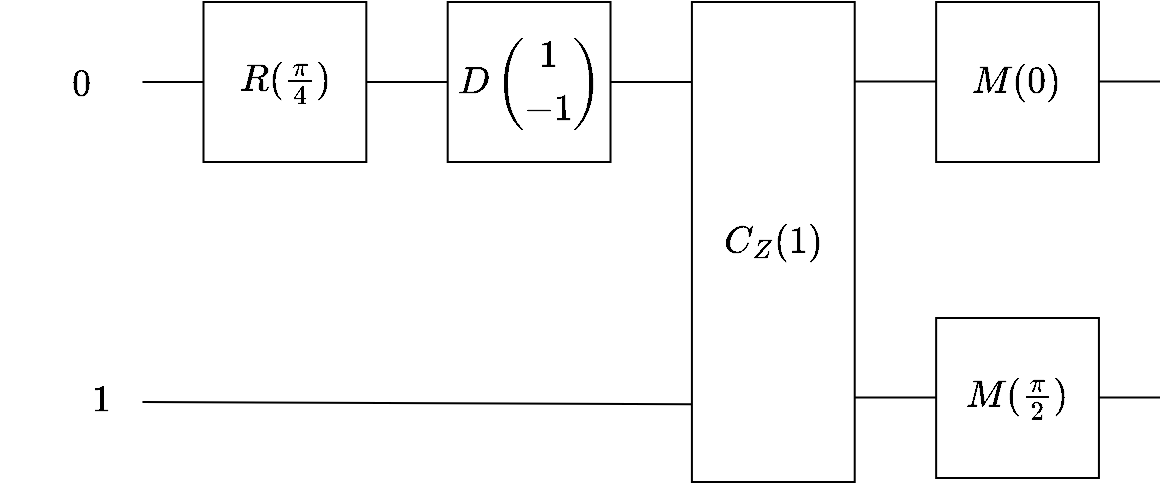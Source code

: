 <mxfile>
    <diagram id="iYqHfR39sjbZLMEoolMR" name="Page-1">
        <mxGraphModel dx="1322" dy="947" grid="1" gridSize="10" guides="1" tooltips="1" connect="1" arrows="1" fold="1" page="1" pageScale="1" pageWidth="850" pageHeight="1100" background="#ffffff" math="1" shadow="0">
            <root>
                <mxCell id="0"/>
                <mxCell id="1" parent="0"/>
                <mxCell id="42" value="" style="group" vertex="1" connectable="0" parent="1">
                    <mxGeometry x="135" y="280" width="580" height="240" as="geometry"/>
                </mxCell>
                <mxCell id="2" value="&lt;font style=&quot;font-size: 16px;&quot;&gt;\(C_Z(1)\)&lt;/font&gt;" style="whiteSpace=wrap;html=1;direction=south;" parent="42" vertex="1">
                    <mxGeometry x="345.965" width="81.404" height="240" as="geometry"/>
                </mxCell>
                <mxCell id="8" value="&lt;font style=&quot;font-size: 16px;&quot;&gt;\(1\)&lt;/font&gt;" style="text;html=1;align=center;verticalAlign=top;resizable=0;points=[];autosize=1;strokeColor=none;fillColor=none;" parent="42" vertex="1">
                    <mxGeometry x="25" y="183" width="50" height="30" as="geometry"/>
                </mxCell>
                <mxCell id="11" value="" style="endArrow=none;html=1;entryX=0.838;entryY=1;entryDx=0;entryDy=0;entryPerimeter=0;" parent="42" target="2" edge="1">
                    <mxGeometry width="50" height="50" relative="1" as="geometry">
                        <mxPoint x="71.228" y="200" as="sourcePoint"/>
                        <mxPoint x="101.754" y="120" as="targetPoint"/>
                    </mxGeometry>
                </mxCell>
                <mxCell id="25" value="&lt;font style=&quot;font-size: 16px;&quot;&gt;\(R(\frac{\pi}{4})\)&lt;/font&gt;" style="whiteSpace=wrap;html=1;direction=south;" parent="42" vertex="1">
                    <mxGeometry x="101.754" width="81.404" height="80" as="geometry"/>
                </mxCell>
                <mxCell id="26" value="&lt;font style=&quot;font-size: 16px;&quot;&gt;\(0\)&lt;/font&gt;" style="text;html=1;align=center;verticalAlign=top;resizable=0;points=[];autosize=1;strokeColor=none;fillColor=none;" parent="42" vertex="1">
                    <mxGeometry x="15" y="25" width="50" height="30" as="geometry"/>
                </mxCell>
                <mxCell id="27" value="" style="endArrow=none;html=1;entryX=0.5;entryY=1;entryDx=0;entryDy=0;" parent="42" target="25" edge="1">
                    <mxGeometry width="50" height="50" relative="1" as="geometry">
                        <mxPoint x="71.228" y="40" as="sourcePoint"/>
                        <mxPoint x="529.123" y="600" as="targetPoint"/>
                    </mxGeometry>
                </mxCell>
                <mxCell id="28" value="&lt;div style=&quot;text-align: left;&quot;&gt;&lt;font style=&quot;font-size: 16px;&quot;&gt;\(D\begin{pmatrix}1 \\ -1\end{pmatrix}\)&lt;/font&gt;&lt;/div&gt;" style="whiteSpace=wrap;html=1;direction=south;" parent="42" vertex="1">
                    <mxGeometry x="223.86" width="81.404" height="80" as="geometry"/>
                </mxCell>
                <mxCell id="29" value="" style="endArrow=none;html=1;exitX=0.5;exitY=0;exitDx=0;exitDy=0;" parent="42" source="28" edge="1">
                    <mxGeometry width="50" height="50" relative="1" as="geometry">
                        <mxPoint x="305.263" y="39" as="sourcePoint"/>
                        <mxPoint x="345.965" y="40" as="targetPoint"/>
                    </mxGeometry>
                </mxCell>
                <mxCell id="30" value="" style="endArrow=none;html=1;exitX=0.5;exitY=0;exitDx=0;exitDy=0;" parent="42" source="25" edge="1">
                    <mxGeometry width="50" height="50" relative="1" as="geometry">
                        <mxPoint x="183.158" y="39" as="sourcePoint"/>
                        <mxPoint x="223.86" y="40" as="targetPoint"/>
                    </mxGeometry>
                </mxCell>
                <mxCell id="32" value="&lt;font style=&quot;font-size: 16px;&quot;&gt;\(M(0)\)&lt;/font&gt;" style="whiteSpace=wrap;html=1;direction=south;" parent="42" vertex="1">
                    <mxGeometry x="468.07" width="81.404" height="80" as="geometry"/>
                </mxCell>
                <mxCell id="33" value="&lt;font style=&quot;font-size: 16px;&quot;&gt;\(M(\frac{\pi}{2})\)&lt;/font&gt;" style="whiteSpace=wrap;html=1;direction=south;" parent="42" vertex="1">
                    <mxGeometry x="468.07" y="158" width="81.404" height="80" as="geometry"/>
                </mxCell>
                <mxCell id="38" value="" style="endArrow=none;html=1;exitX=0.5;exitY=0;exitDx=0;exitDy=0;" parent="42" edge="1">
                    <mxGeometry width="50" height="50" relative="1" as="geometry">
                        <mxPoint x="427.368" y="39.76" as="sourcePoint"/>
                        <mxPoint x="468.07" y="39.76" as="targetPoint"/>
                    </mxGeometry>
                </mxCell>
                <mxCell id="39" value="" style="endArrow=none;html=1;exitX=0.5;exitY=0;exitDx=0;exitDy=0;" parent="42" edge="1">
                    <mxGeometry width="50" height="50" relative="1" as="geometry">
                        <mxPoint x="427.368" y="197.76" as="sourcePoint"/>
                        <mxPoint x="468.07" y="197.76" as="targetPoint"/>
                    </mxGeometry>
                </mxCell>
                <mxCell id="40" value="" style="endArrow=none;html=1;entryX=0.5;entryY=1;entryDx=0;entryDy=0;" parent="42" edge="1">
                    <mxGeometry width="50" height="50" relative="1" as="geometry">
                        <mxPoint x="549.474" y="39.76" as="sourcePoint"/>
                        <mxPoint x="580" y="39.76" as="targetPoint"/>
                    </mxGeometry>
                </mxCell>
                <mxCell id="41" value="" style="endArrow=none;html=1;entryX=0.5;entryY=1;entryDx=0;entryDy=0;" parent="42" edge="1">
                    <mxGeometry width="50" height="50" relative="1" as="geometry">
                        <mxPoint x="549.474" y="197.76" as="sourcePoint"/>
                        <mxPoint x="580" y="197.76" as="targetPoint"/>
                    </mxGeometry>
                </mxCell>
            </root>
        </mxGraphModel>
    </diagram>
</mxfile>
